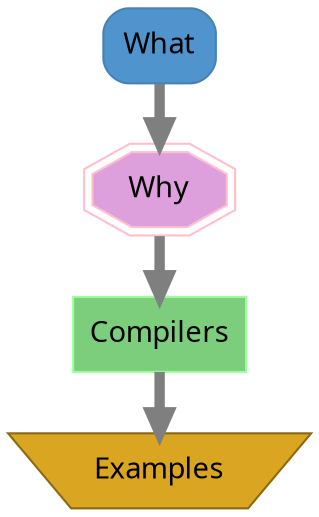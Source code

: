 digraph tree {
//Define overal sytle
 size="22,16"
 graph[label="", labelloc=t,labeljuct=1,fontname="Trebuchet MS",fontsize=18,ranksep=.4,height=11]
 node[fontsize=14,shape=record,style=filled,fontname="Trebuchet MS"]
 edge[fontsize=14,penwidth=5, fontname="Trebuchet MS", color=grey50]
 //define node
  what[label="What",style="rounded,filled",shape=box,color=steelblue,fillcolor=steelblue3]
  why[label ="Why", shape="doubleoctagon"	,color=pink,fillcolor=plum]
  how[label ="Compilers",color=palegreen1,fillcolor=palegreen3]
  ex1[label ="Examples",shape="invtrapezium",fillcolor=goldenrod,color=goldenrod4]
//Your Flow
  what->why->how->ex1
}

